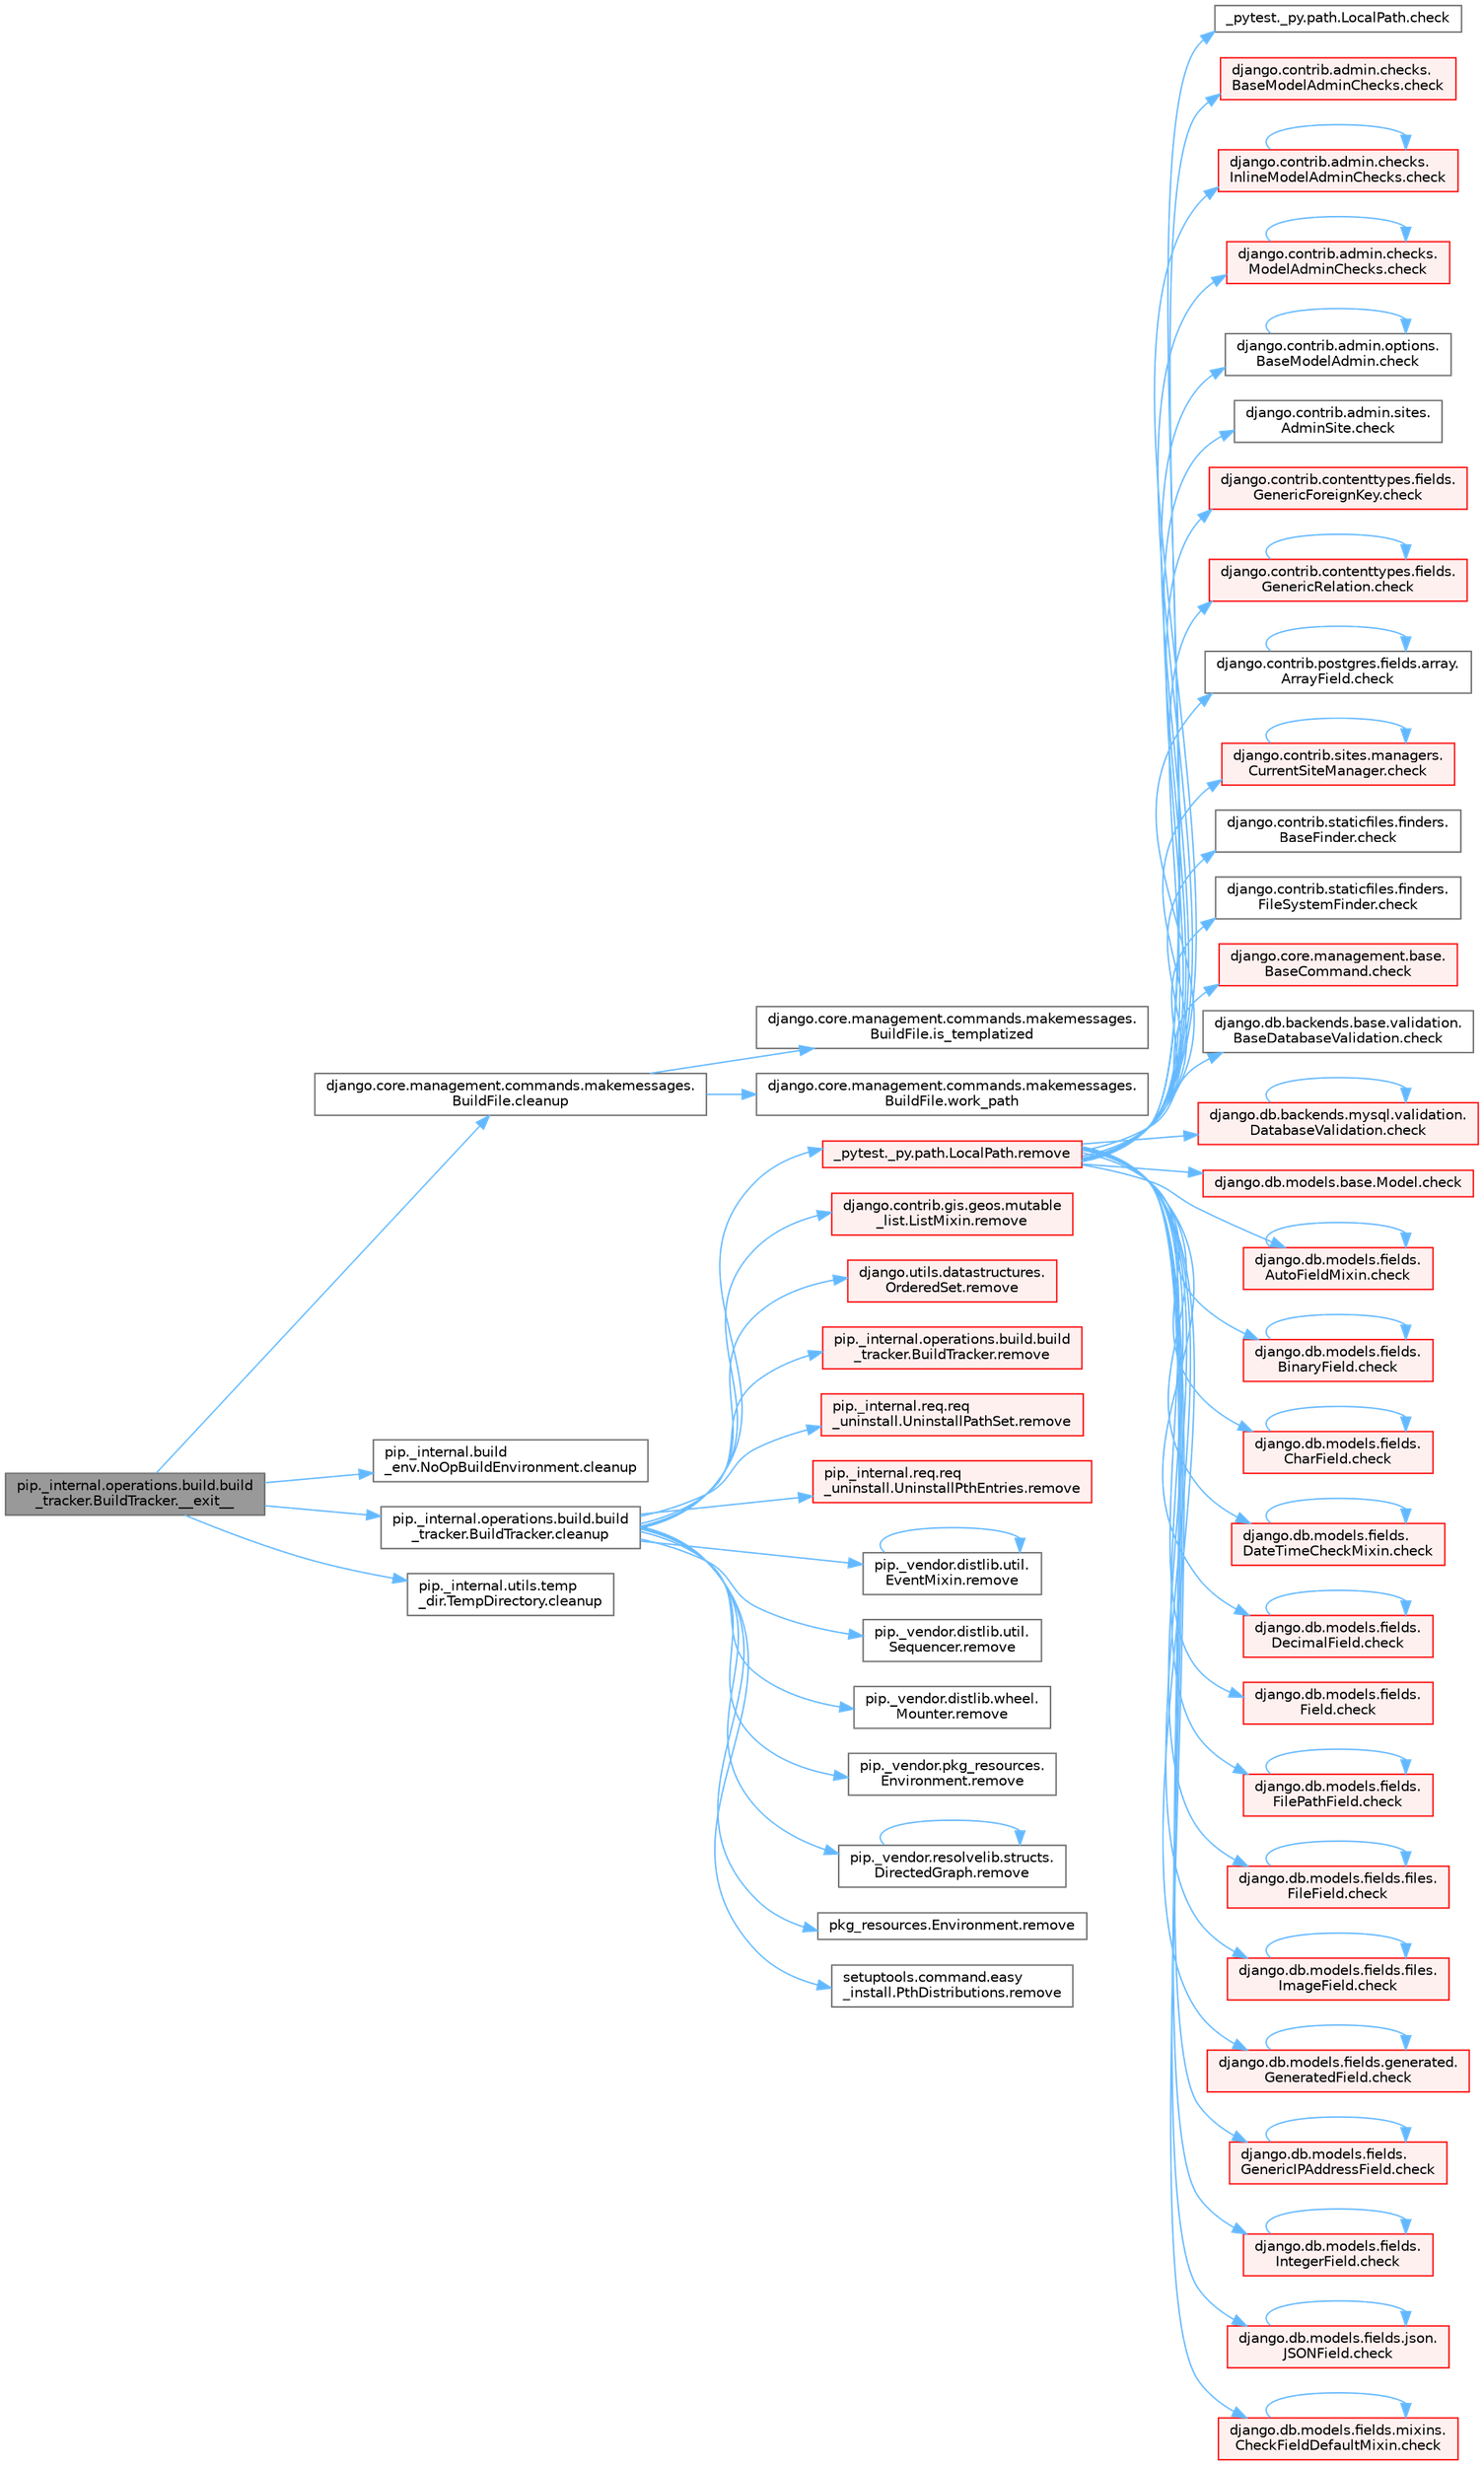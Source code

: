 digraph "pip._internal.operations.build.build_tracker.BuildTracker.__exit__"
{
 // LATEX_PDF_SIZE
  bgcolor="transparent";
  edge [fontname=Helvetica,fontsize=10,labelfontname=Helvetica,labelfontsize=10];
  node [fontname=Helvetica,fontsize=10,shape=box,height=0.2,width=0.4];
  rankdir="LR";
  Node1 [id="Node000001",label="pip._internal.operations.build.build\l_tracker.BuildTracker.__exit__",height=0.2,width=0.4,color="gray40", fillcolor="grey60", style="filled", fontcolor="black",tooltip=" "];
  Node1 -> Node2 [id="edge1_Node000001_Node000002",color="steelblue1",style="solid",tooltip=" "];
  Node2 [id="Node000002",label="django.core.management.commands.makemessages.\lBuildFile.cleanup",height=0.2,width=0.4,color="grey40", fillcolor="white", style="filled",URL="$classdjango_1_1core_1_1management_1_1commands_1_1makemessages_1_1_build_file.html#a7b61b0c48af21d597f3e8f7d02eaa2c7",tooltip=" "];
  Node2 -> Node3 [id="edge2_Node000002_Node000003",color="steelblue1",style="solid",tooltip=" "];
  Node3 [id="Node000003",label="django.core.management.commands.makemessages.\lBuildFile.is_templatized",height=0.2,width=0.4,color="grey40", fillcolor="white", style="filled",URL="$classdjango_1_1core_1_1management_1_1commands_1_1makemessages_1_1_build_file.html#ad8f194476e80d7f6b9eba14cc19473e5",tooltip=" "];
  Node2 -> Node4 [id="edge3_Node000002_Node000004",color="steelblue1",style="solid",tooltip=" "];
  Node4 [id="Node000004",label="django.core.management.commands.makemessages.\lBuildFile.work_path",height=0.2,width=0.4,color="grey40", fillcolor="white", style="filled",URL="$classdjango_1_1core_1_1management_1_1commands_1_1makemessages_1_1_build_file.html#aa7c279e1b0e98e86a742e8124a5fd892",tooltip=" "];
  Node1 -> Node5 [id="edge4_Node000001_Node000005",color="steelblue1",style="solid",tooltip=" "];
  Node5 [id="Node000005",label="pip._internal.build\l_env.NoOpBuildEnvironment.cleanup",height=0.2,width=0.4,color="grey40", fillcolor="white", style="filled",URL="$classpip_1_1__internal_1_1build__env_1_1_no_op_build_environment.html#a2cdac005d8e7a4a0918087e8233af6bf",tooltip=" "];
  Node1 -> Node6 [id="edge5_Node000001_Node000006",color="steelblue1",style="solid",tooltip=" "];
  Node6 [id="Node000006",label="pip._internal.operations.build.build\l_tracker.BuildTracker.cleanup",height=0.2,width=0.4,color="grey40", fillcolor="white", style="filled",URL="$classpip_1_1__internal_1_1operations_1_1build_1_1build__tracker_1_1_build_tracker.html#ac01ddd6917516ad5c3b069f0bf9904d4",tooltip=" "];
  Node6 -> Node7 [id="edge6_Node000006_Node000007",color="steelblue1",style="solid",tooltip=" "];
  Node7 [id="Node000007",label="_pytest._py.path.LocalPath.remove",height=0.2,width=0.4,color="red", fillcolor="#FFF0F0", style="filled",URL="$class__pytest_1_1__py_1_1path_1_1_local_path.html#ab03c51c4d1c02d97ecc0249f7d270d2c",tooltip=" "];
  Node7 -> Node8 [id="edge7_Node000007_Node000008",color="steelblue1",style="solid",tooltip=" "];
  Node8 [id="Node000008",label="_pytest._py.path.LocalPath.check",height=0.2,width=0.4,color="grey40", fillcolor="white", style="filled",URL="$class__pytest_1_1__py_1_1path_1_1_local_path.html#a4b987fb8998938ae4a5f4ed6aebf69ea",tooltip=" "];
  Node7 -> Node9 [id="edge8_Node000007_Node000009",color="steelblue1",style="solid",tooltip=" "];
  Node9 [id="Node000009",label="django.contrib.admin.checks.\lBaseModelAdminChecks.check",height=0.2,width=0.4,color="red", fillcolor="#FFF0F0", style="filled",URL="$classdjango_1_1contrib_1_1admin_1_1checks_1_1_base_model_admin_checks.html#a11595bf2b8d59e96fee553e518494d6d",tooltip=" "];
  Node7 -> Node42 [id="edge9_Node000007_Node000042",color="steelblue1",style="solid",tooltip=" "];
  Node42 [id="Node000042",label="django.contrib.admin.checks.\lInlineModelAdminChecks.check",height=0.2,width=0.4,color="red", fillcolor="#FFF0F0", style="filled",URL="$classdjango_1_1contrib_1_1admin_1_1checks_1_1_inline_model_admin_checks.html#acdf096659f73e5facb970e774e61f7cc",tooltip=" "];
  Node42 -> Node42 [id="edge10_Node000042_Node000042",color="steelblue1",style="solid",tooltip=" "];
  Node7 -> Node51 [id="edge11_Node000007_Node000051",color="steelblue1",style="solid",tooltip=" "];
  Node51 [id="Node000051",label="django.contrib.admin.checks.\lModelAdminChecks.check",height=0.2,width=0.4,color="red", fillcolor="#FFF0F0", style="filled",URL="$classdjango_1_1contrib_1_1admin_1_1checks_1_1_model_admin_checks.html#afedbd9df38a2915eb0a5a9cea0731bc3",tooltip=" "];
  Node51 -> Node51 [id="edge12_Node000051_Node000051",color="steelblue1",style="solid",tooltip=" "];
  Node7 -> Node71 [id="edge13_Node000007_Node000071",color="steelblue1",style="solid",tooltip=" "];
  Node71 [id="Node000071",label="django.contrib.admin.options.\lBaseModelAdmin.check",height=0.2,width=0.4,color="grey40", fillcolor="white", style="filled",URL="$classdjango_1_1contrib_1_1admin_1_1options_1_1_base_model_admin.html#af32f399c528a3e552e7518976cc41a5b",tooltip=" "];
  Node71 -> Node71 [id="edge14_Node000071_Node000071",color="steelblue1",style="solid",tooltip=" "];
  Node7 -> Node72 [id="edge15_Node000007_Node000072",color="steelblue1",style="solid",tooltip=" "];
  Node72 [id="Node000072",label="django.contrib.admin.sites.\lAdminSite.check",height=0.2,width=0.4,color="grey40", fillcolor="white", style="filled",URL="$classdjango_1_1contrib_1_1admin_1_1sites_1_1_admin_site.html#aefedadd8ec4a978001a8182443f0a75e",tooltip=" "];
  Node7 -> Node73 [id="edge16_Node000007_Node000073",color="steelblue1",style="solid",tooltip=" "];
  Node73 [id="Node000073",label="django.contrib.contenttypes.fields.\lGenericForeignKey.check",height=0.2,width=0.4,color="red", fillcolor="#FFF0F0", style="filled",URL="$classdjango_1_1contrib_1_1contenttypes_1_1fields_1_1_generic_foreign_key.html#a825d4540a94bc23ef0ce2a03f4ddb7fc",tooltip=" "];
  Node7 -> Node786 [id="edge17_Node000007_Node000786",color="steelblue1",style="solid",tooltip=" "];
  Node786 [id="Node000786",label="django.contrib.contenttypes.fields.\lGenericRelation.check",height=0.2,width=0.4,color="red", fillcolor="#FFF0F0", style="filled",URL="$classdjango_1_1contrib_1_1contenttypes_1_1fields_1_1_generic_relation.html#a45d009ec3d4930825210c7ec1bc16cac",tooltip=" "];
  Node786 -> Node786 [id="edge18_Node000786_Node000786",color="steelblue1",style="solid",tooltip=" "];
  Node7 -> Node790 [id="edge19_Node000007_Node000790",color="steelblue1",style="solid",tooltip=" "];
  Node790 [id="Node000790",label="django.contrib.postgres.fields.array.\lArrayField.check",height=0.2,width=0.4,color="grey40", fillcolor="white", style="filled",URL="$classdjango_1_1contrib_1_1postgres_1_1fields_1_1array_1_1_array_field.html#a3bfc183c9c8aad5ba35799fd720e9105",tooltip=" "];
  Node790 -> Node790 [id="edge20_Node000790_Node000790",color="steelblue1",style="solid",tooltip=" "];
  Node7 -> Node791 [id="edge21_Node000007_Node000791",color="steelblue1",style="solid",tooltip=" "];
  Node791 [id="Node000791",label="django.contrib.sites.managers.\lCurrentSiteManager.check",height=0.2,width=0.4,color="red", fillcolor="#FFF0F0", style="filled",URL="$classdjango_1_1contrib_1_1sites_1_1managers_1_1_current_site_manager.html#a24104e33647bb4f4a78f9a3b6f815248",tooltip=" "];
  Node791 -> Node791 [id="edge22_Node000791_Node000791",color="steelblue1",style="solid",tooltip=" "];
  Node7 -> Node1480 [id="edge23_Node000007_Node001480",color="steelblue1",style="solid",tooltip=" "];
  Node1480 [id="Node001480",label="django.contrib.staticfiles.finders.\lBaseFinder.check",height=0.2,width=0.4,color="grey40", fillcolor="white", style="filled",URL="$classdjango_1_1contrib_1_1staticfiles_1_1finders_1_1_base_finder.html#ab92c4f7950eea18b75fdb93463b0d29d",tooltip=" "];
  Node7 -> Node1481 [id="edge24_Node000007_Node001481",color="steelblue1",style="solid",tooltip=" "];
  Node1481 [id="Node001481",label="django.contrib.staticfiles.finders.\lFileSystemFinder.check",height=0.2,width=0.4,color="grey40", fillcolor="white", style="filled",URL="$classdjango_1_1contrib_1_1staticfiles_1_1finders_1_1_file_system_finder.html#a709eac9ec46c5e67a0ba159b658dc15a",tooltip=" "];
  Node7 -> Node1482 [id="edge25_Node000007_Node001482",color="steelblue1",style="solid",tooltip=" "];
  Node1482 [id="Node001482",label="django.core.management.base.\lBaseCommand.check",height=0.2,width=0.4,color="red", fillcolor="#FFF0F0", style="filled",URL="$classdjango_1_1core_1_1management_1_1base_1_1_base_command.html#a0ff1b562b3f6e68600b828fce3cf09b6",tooltip=" "];
  Node7 -> Node1483 [id="edge26_Node000007_Node001483",color="steelblue1",style="solid",tooltip=" "];
  Node1483 [id="Node001483",label="django.db.backends.base.validation.\lBaseDatabaseValidation.check",height=0.2,width=0.4,color="grey40", fillcolor="white", style="filled",URL="$classdjango_1_1db_1_1backends_1_1base_1_1validation_1_1_base_database_validation.html#aba603612877c7a309dad634f434bf751",tooltip=" "];
  Node7 -> Node1484 [id="edge27_Node000007_Node001484",color="steelblue1",style="solid",tooltip=" "];
  Node1484 [id="Node001484",label="django.db.backends.mysql.validation.\lDatabaseValidation.check",height=0.2,width=0.4,color="red", fillcolor="#FFF0F0", style="filled",URL="$classdjango_1_1db_1_1backends_1_1mysql_1_1validation_1_1_database_validation.html#ae97ac90b3d18457f080c5eb1c0412d88",tooltip=" "];
  Node1484 -> Node1484 [id="edge28_Node001484_Node001484",color="steelblue1",style="solid",tooltip=" "];
  Node7 -> Node1486 [id="edge29_Node000007_Node001486",color="steelblue1",style="solid",tooltip=" "];
  Node1486 [id="Node001486",label="django.db.models.base.Model.check",height=0.2,width=0.4,color="red", fillcolor="#FFF0F0", style="filled",URL="$classdjango_1_1db_1_1models_1_1base_1_1_model.html#ab2d7ad77a925236e80619ead6c3d7f4b",tooltip=" "];
  Node7 -> Node1506 [id="edge30_Node000007_Node001506",color="steelblue1",style="solid",tooltip=" "];
  Node1506 [id="Node001506",label="django.db.models.fields.\lAutoFieldMixin.check",height=0.2,width=0.4,color="red", fillcolor="#FFF0F0", style="filled",URL="$classdjango_1_1db_1_1models_1_1fields_1_1_auto_field_mixin.html#a85eb07224cb0ac2d36fbd60bca546bef",tooltip=" "];
  Node1506 -> Node1506 [id="edge31_Node001506_Node001506",color="steelblue1",style="solid",tooltip=" "];
  Node7 -> Node1509 [id="edge32_Node000007_Node001509",color="steelblue1",style="solid",tooltip=" "];
  Node1509 [id="Node001509",label="django.db.models.fields.\lBinaryField.check",height=0.2,width=0.4,color="red", fillcolor="#FFF0F0", style="filled",URL="$classdjango_1_1db_1_1models_1_1fields_1_1_binary_field.html#a51c981fa6aa2a2e1d4efcfa766673646",tooltip=" "];
  Node1509 -> Node1509 [id="edge33_Node001509_Node001509",color="steelblue1",style="solid",tooltip=" "];
  Node7 -> Node1511 [id="edge34_Node000007_Node001511",color="steelblue1",style="solid",tooltip=" "];
  Node1511 [id="Node001511",label="django.db.models.fields.\lCharField.check",height=0.2,width=0.4,color="red", fillcolor="#FFF0F0", style="filled",URL="$classdjango_1_1db_1_1models_1_1fields_1_1_char_field.html#a0eb18a4df8ce40930eb724339c6441b0",tooltip=" "];
  Node1511 -> Node1511 [id="edge35_Node001511_Node001511",color="steelblue1",style="solid",tooltip=" "];
  Node7 -> Node1515 [id="edge36_Node000007_Node001515",color="steelblue1",style="solid",tooltip=" "];
  Node1515 [id="Node001515",label="django.db.models.fields.\lDateTimeCheckMixin.check",height=0.2,width=0.4,color="red", fillcolor="#FFF0F0", style="filled",URL="$classdjango_1_1db_1_1models_1_1fields_1_1_date_time_check_mixin.html#ab7287b8bf80b28f6f50dec25d9a67a3a",tooltip=" "];
  Node1515 -> Node1515 [id="edge37_Node001515_Node001515",color="steelblue1",style="solid",tooltip=" "];
  Node7 -> Node1525 [id="edge38_Node000007_Node001525",color="steelblue1",style="solid",tooltip=" "];
  Node1525 [id="Node001525",label="django.db.models.fields.\lDecimalField.check",height=0.2,width=0.4,color="red", fillcolor="#FFF0F0", style="filled",URL="$classdjango_1_1db_1_1models_1_1fields_1_1_decimal_field.html#ab3ffc1695661a8734c24c28af00b6069",tooltip=" "];
  Node1525 -> Node1525 [id="edge39_Node001525_Node001525",color="steelblue1",style="solid",tooltip=" "];
  Node7 -> Node1529 [id="edge40_Node000007_Node001529",color="steelblue1",style="solid",tooltip=" "];
  Node1529 [id="Node001529",label="django.db.models.fields.\lField.check",height=0.2,width=0.4,color="red", fillcolor="#FFF0F0", style="filled",URL="$classdjango_1_1db_1_1models_1_1fields_1_1_field.html#ad2ebd34e73f0b1ff16ba6b6f155633ac",tooltip=" "];
  Node7 -> Node1556 [id="edge41_Node000007_Node001556",color="steelblue1",style="solid",tooltip=" "];
  Node1556 [id="Node001556",label="django.db.models.fields.\lFilePathField.check",height=0.2,width=0.4,color="red", fillcolor="#FFF0F0", style="filled",URL="$classdjango_1_1db_1_1models_1_1fields_1_1_file_path_field.html#acc2e0785469b1e3140219b0c9a195afb",tooltip=" "];
  Node1556 -> Node1556 [id="edge42_Node001556_Node001556",color="steelblue1",style="solid",tooltip=" "];
  Node7 -> Node1558 [id="edge43_Node000007_Node001558",color="steelblue1",style="solid",tooltip=" "];
  Node1558 [id="Node001558",label="django.db.models.fields.files.\lFileField.check",height=0.2,width=0.4,color="red", fillcolor="#FFF0F0", style="filled",URL="$classdjango_1_1db_1_1models_1_1fields_1_1files_1_1_file_field.html#a8922e0bff68bd802386352a5fccd8a85",tooltip=" "];
  Node1558 -> Node1558 [id="edge44_Node001558_Node001558",color="steelblue1",style="solid",tooltip=" "];
  Node7 -> Node1560 [id="edge45_Node000007_Node001560",color="steelblue1",style="solid",tooltip=" "];
  Node1560 [id="Node001560",label="django.db.models.fields.files.\lImageField.check",height=0.2,width=0.4,color="red", fillcolor="#FFF0F0", style="filled",URL="$classdjango_1_1db_1_1models_1_1fields_1_1files_1_1_image_field.html#a6e057f35358dcae72cbc468e58477f82",tooltip=" "];
  Node1560 -> Node1560 [id="edge46_Node001560_Node001560",color="steelblue1",style="solid",tooltip=" "];
  Node7 -> Node1562 [id="edge47_Node000007_Node001562",color="steelblue1",style="solid",tooltip=" "];
  Node1562 [id="Node001562",label="django.db.models.fields.generated.\lGeneratedField.check",height=0.2,width=0.4,color="red", fillcolor="#FFF0F0", style="filled",URL="$classdjango_1_1db_1_1models_1_1fields_1_1generated_1_1_generated_field.html#a17dcd0f6d6580cb5f6417d8730312ad6",tooltip=" "];
  Node1562 -> Node1562 [id="edge48_Node001562_Node001562",color="steelblue1",style="solid",tooltip=" "];
  Node7 -> Node1569 [id="edge49_Node000007_Node001569",color="steelblue1",style="solid",tooltip=" "];
  Node1569 [id="Node001569",label="django.db.models.fields.\lGenericIPAddressField.check",height=0.2,width=0.4,color="red", fillcolor="#FFF0F0", style="filled",URL="$classdjango_1_1db_1_1models_1_1fields_1_1_generic_i_p_address_field.html#af73879f6f7868b661fe27d031849cbfb",tooltip=" "];
  Node1569 -> Node1569 [id="edge50_Node001569_Node001569",color="steelblue1",style="solid",tooltip=" "];
  Node7 -> Node1571 [id="edge51_Node000007_Node001571",color="steelblue1",style="solid",tooltip=" "];
  Node1571 [id="Node001571",label="django.db.models.fields.\lIntegerField.check",height=0.2,width=0.4,color="red", fillcolor="#FFF0F0", style="filled",URL="$classdjango_1_1db_1_1models_1_1fields_1_1_integer_field.html#a5e5ba3fdfa77ed60312a7d653c18646c",tooltip=" "];
  Node1571 -> Node1571 [id="edge52_Node001571_Node001571",color="steelblue1",style="solid",tooltip=" "];
  Node7 -> Node1573 [id="edge53_Node000007_Node001573",color="steelblue1",style="solid",tooltip=" "];
  Node1573 [id="Node001573",label="django.db.models.fields.json.\lJSONField.check",height=0.2,width=0.4,color="red", fillcolor="#FFF0F0", style="filled",URL="$classdjango_1_1db_1_1models_1_1fields_1_1json_1_1_j_s_o_n_field.html#a3e212f8702c9959a9043f962509472b4",tooltip=" "];
  Node1573 -> Node1573 [id="edge54_Node001573_Node001573",color="steelblue1",style="solid",tooltip=" "];
  Node7 -> Node1574 [id="edge55_Node000007_Node001574",color="steelblue1",style="solid",tooltip=" "];
  Node1574 [id="Node001574",label="django.db.models.fields.mixins.\lCheckFieldDefaultMixin.check",height=0.2,width=0.4,color="red", fillcolor="#FFF0F0", style="filled",URL="$classdjango_1_1db_1_1models_1_1fields_1_1mixins_1_1_check_field_default_mixin.html#a60e678d87f918980b2665c9586ac6e30",tooltip=" "];
  Node1574 -> Node1574 [id="edge56_Node001574_Node001574",color="steelblue1",style="solid",tooltip=" "];
  Node6 -> Node4533 [id="edge57_Node000006_Node004533",color="steelblue1",style="solid",tooltip=" "];
  Node4533 [id="Node004533",label="django.contrib.gis.geos.mutable\l_list.ListMixin.remove",height=0.2,width=0.4,color="red", fillcolor="#FFF0F0", style="filled",URL="$classdjango_1_1contrib_1_1gis_1_1geos_1_1mutable__list_1_1_list_mixin.html#ade74af9abc20e0c859f0e17a689947b7",tooltip=" "];
  Node6 -> Node4534 [id="edge58_Node000006_Node004534",color="steelblue1",style="solid",tooltip=" "];
  Node4534 [id="Node004534",label="django.utils.datastructures.\lOrderedSet.remove",height=0.2,width=0.4,color="red", fillcolor="#FFF0F0", style="filled",URL="$classdjango_1_1utils_1_1datastructures_1_1_ordered_set.html#a703b26ca13e1d0412a6981f9327dfad6",tooltip=" "];
  Node6 -> Node4535 [id="edge59_Node000006_Node004535",color="steelblue1",style="solid",tooltip=" "];
  Node4535 [id="Node004535",label="pip._internal.operations.build.build\l_tracker.BuildTracker.remove",height=0.2,width=0.4,color="red", fillcolor="#FFF0F0", style="filled",URL="$classpip_1_1__internal_1_1operations_1_1build_1_1build__tracker_1_1_build_tracker.html#ab7fc92eefa4547345dade100ba40c87d",tooltip=" "];
  Node6 -> Node4536 [id="edge60_Node000006_Node004536",color="steelblue1",style="solid",tooltip=" "];
  Node4536 [id="Node004536",label="pip._internal.req.req\l_uninstall.UninstallPathSet.remove",height=0.2,width=0.4,color="red", fillcolor="#FFF0F0", style="filled",URL="$classpip_1_1__internal_1_1req_1_1req__uninstall_1_1_uninstall_path_set.html#aa3b856eaea9fc5f93226cc788adc8d04",tooltip=" "];
  Node6 -> Node4541 [id="edge61_Node000006_Node004541",color="steelblue1",style="solid",tooltip=" "];
  Node4541 [id="Node004541",label="pip._internal.req.req\l_uninstall.UninstallPthEntries.remove",height=0.2,width=0.4,color="red", fillcolor="#FFF0F0", style="filled",URL="$classpip_1_1__internal_1_1req_1_1req__uninstall_1_1_uninstall_pth_entries.html#abc6207d7c971076b788c476316aacfc2",tooltip=" "];
  Node6 -> Node4542 [id="edge62_Node000006_Node004542",color="steelblue1",style="solid",tooltip=" "];
  Node4542 [id="Node004542",label="pip._vendor.distlib.util.\lEventMixin.remove",height=0.2,width=0.4,color="grey40", fillcolor="white", style="filled",URL="$classpip_1_1__vendor_1_1distlib_1_1util_1_1_event_mixin.html#abb0556ba3ee6d7674c09aec0b1c8f3f7",tooltip=" "];
  Node4542 -> Node4542 [id="edge63_Node004542_Node004542",color="steelblue1",style="solid",tooltip=" "];
  Node6 -> Node4543 [id="edge64_Node000006_Node004543",color="steelblue1",style="solid",tooltip=" "];
  Node4543 [id="Node004543",label="pip._vendor.distlib.util.\lSequencer.remove",height=0.2,width=0.4,color="grey40", fillcolor="white", style="filled",URL="$classpip_1_1__vendor_1_1distlib_1_1util_1_1_sequencer.html#a4d7071fd05b423856439d10013cf8cf8",tooltip=" "];
  Node6 -> Node4544 [id="edge65_Node000006_Node004544",color="steelblue1",style="solid",tooltip=" "];
  Node4544 [id="Node004544",label="pip._vendor.distlib.wheel.\lMounter.remove",height=0.2,width=0.4,color="grey40", fillcolor="white", style="filled",URL="$classpip_1_1__vendor_1_1distlib_1_1wheel_1_1_mounter.html#abc2573efd09fa1f5f1df3816b2b0fad2",tooltip=" "];
  Node6 -> Node4545 [id="edge66_Node000006_Node004545",color="steelblue1",style="solid",tooltip=" "];
  Node4545 [id="Node004545",label="pip._vendor.pkg_resources.\lEnvironment.remove",height=0.2,width=0.4,color="grey40", fillcolor="white", style="filled",URL="$classpip_1_1__vendor_1_1pkg__resources_1_1_environment.html#ae59b77f85252a72d5f39535e4e276aff",tooltip=" "];
  Node6 -> Node4546 [id="edge67_Node000006_Node004546",color="steelblue1",style="solid",tooltip=" "];
  Node4546 [id="Node004546",label="pip._vendor.resolvelib.structs.\lDirectedGraph.remove",height=0.2,width=0.4,color="grey40", fillcolor="white", style="filled",URL="$classpip_1_1__vendor_1_1resolvelib_1_1structs_1_1_directed_graph.html#a9414a435f991ef48516fd5efeff88f6b",tooltip=" "];
  Node4546 -> Node4546 [id="edge68_Node004546_Node004546",color="steelblue1",style="solid",tooltip=" "];
  Node6 -> Node4547 [id="edge69_Node000006_Node004547",color="steelblue1",style="solid",tooltip=" "];
  Node4547 [id="Node004547",label="pkg_resources.Environment.remove",height=0.2,width=0.4,color="grey40", fillcolor="white", style="filled",URL="$classpkg__resources_1_1_environment.html#a7dbae5b045dd9cfb436808da0100f335",tooltip=" "];
  Node6 -> Node4548 [id="edge70_Node000006_Node004548",color="steelblue1",style="solid",tooltip=" "];
  Node4548 [id="Node004548",label="setuptools.command.easy\l_install.PthDistributions.remove",height=0.2,width=0.4,color="grey40", fillcolor="white", style="filled",URL="$classsetuptools_1_1command_1_1easy__install_1_1_pth_distributions.html#a987093972f1a2a65c7eeb8804b2685c2",tooltip=" "];
  Node1 -> Node4549 [id="edge71_Node000001_Node004549",color="steelblue1",style="solid",tooltip=" "];
  Node4549 [id="Node004549",label="pip._internal.utils.temp\l_dir.TempDirectory.cleanup",height=0.2,width=0.4,color="grey40", fillcolor="white", style="filled",URL="$classpip_1_1__internal_1_1utils_1_1temp__dir_1_1_temp_directory.html#a0b5c2f5d00e1a02d89e9231960bb1598",tooltip=" "];
}
